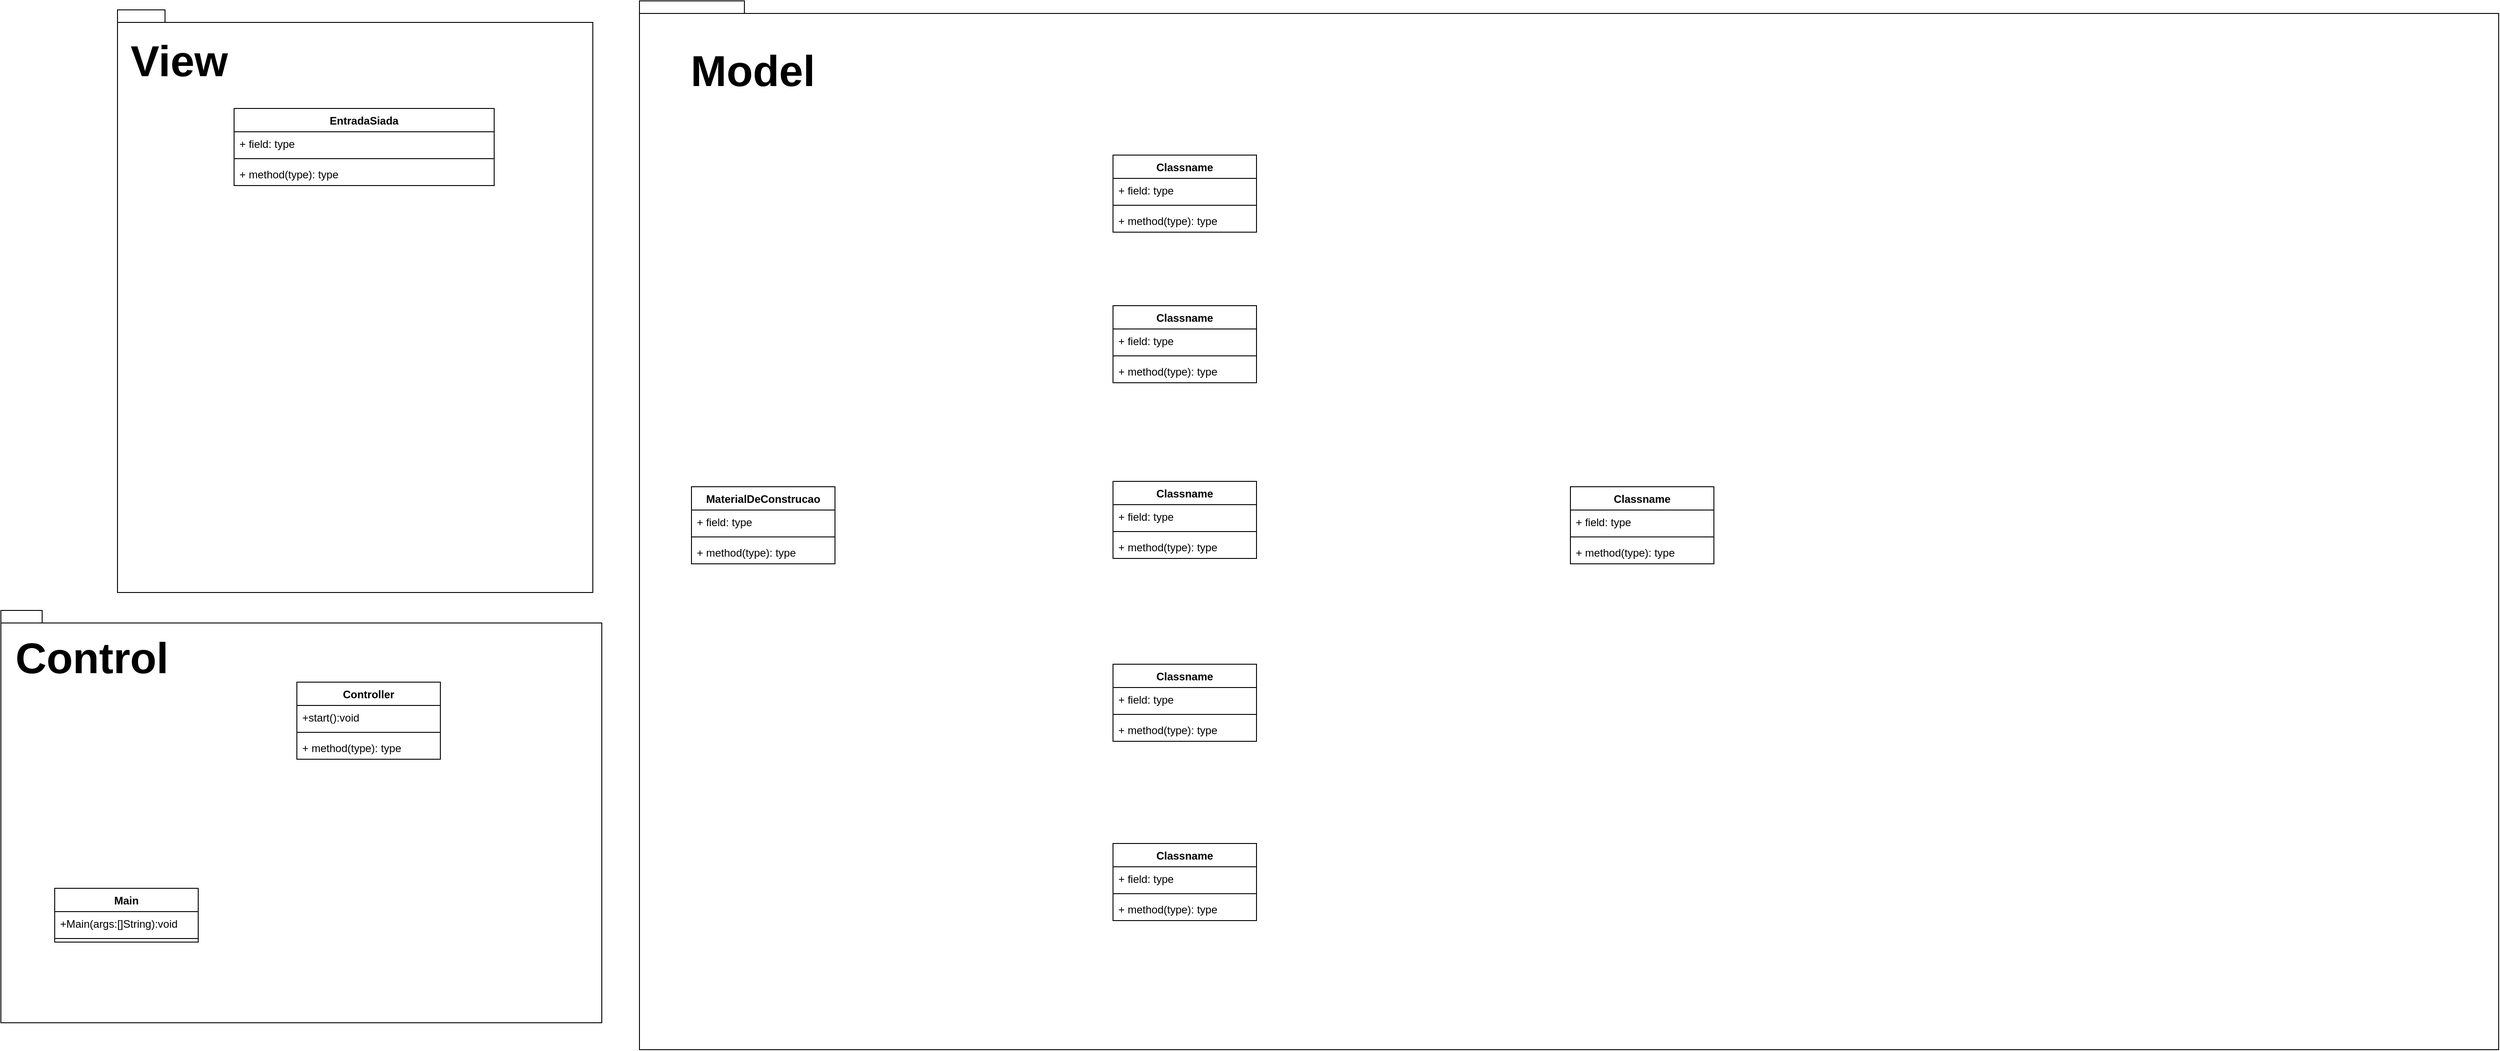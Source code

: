 <mxfile version="22.1.5" type="device">
  <diagram name="Página-1" id="f-H7xRL6MuobaMX1CjN7">
    <mxGraphModel dx="3385" dy="2724" grid="1" gridSize="10" guides="1" tooltips="1" connect="1" arrows="1" fold="1" page="1" pageScale="1" pageWidth="827" pageHeight="1169" math="0" shadow="0">
      <root>
        <mxCell id="0" />
        <mxCell id="1" parent="0" />
        <mxCell id="FgIPv6LBBM-AeR4nWs0Z-11" value="" style="group" vertex="1" connectable="0" parent="1">
          <mxGeometry x="110" y="60" width="670" height="460" as="geometry" />
        </mxCell>
        <mxCell id="FgIPv6LBBM-AeR4nWs0Z-1" value="" style="shape=folder;fontStyle=1;spacingTop=10;tabWidth=40;tabHeight=14;tabPosition=left;html=1;whiteSpace=wrap;" vertex="1" parent="FgIPv6LBBM-AeR4nWs0Z-11">
          <mxGeometry width="670" height="460" as="geometry" />
        </mxCell>
        <mxCell id="FgIPv6LBBM-AeR4nWs0Z-9" value="&lt;font style=&quot;font-size: 48px;&quot;&gt;Control&lt;/font&gt;" style="text;align=center;fontStyle=1;verticalAlign=middle;spacingLeft=3;spacingRight=3;strokeColor=none;rotatable=0;points=[[0,0.5],[1,0.5]];portConstraint=eastwest;html=1;" vertex="1" parent="FgIPv6LBBM-AeR4nWs0Z-11">
          <mxGeometry x="61" y="40" width="80" height="26" as="geometry" />
        </mxCell>
        <mxCell id="FgIPv6LBBM-AeR4nWs0Z-22" value="Controller" style="swimlane;fontStyle=1;align=center;verticalAlign=top;childLayout=stackLayout;horizontal=1;startSize=26;horizontalStack=0;resizeParent=1;resizeParentMax=0;resizeLast=0;collapsible=1;marginBottom=0;whiteSpace=wrap;html=1;" vertex="1" parent="FgIPv6LBBM-AeR4nWs0Z-11">
          <mxGeometry x="330" y="80" width="160" height="86" as="geometry" />
        </mxCell>
        <mxCell id="FgIPv6LBBM-AeR4nWs0Z-23" value="+start():void&amp;nbsp;" style="text;strokeColor=none;fillColor=none;align=left;verticalAlign=top;spacingLeft=4;spacingRight=4;overflow=hidden;rotatable=0;points=[[0,0.5],[1,0.5]];portConstraint=eastwest;whiteSpace=wrap;html=1;" vertex="1" parent="FgIPv6LBBM-AeR4nWs0Z-22">
          <mxGeometry y="26" width="160" height="26" as="geometry" />
        </mxCell>
        <mxCell id="FgIPv6LBBM-AeR4nWs0Z-24" value="" style="line;strokeWidth=1;fillColor=none;align=left;verticalAlign=middle;spacingTop=-1;spacingLeft=3;spacingRight=3;rotatable=0;labelPosition=right;points=[];portConstraint=eastwest;strokeColor=inherit;" vertex="1" parent="FgIPv6LBBM-AeR4nWs0Z-22">
          <mxGeometry y="52" width="160" height="8" as="geometry" />
        </mxCell>
        <mxCell id="FgIPv6LBBM-AeR4nWs0Z-25" value="+ method(type): type" style="text;strokeColor=none;fillColor=none;align=left;verticalAlign=top;spacingLeft=4;spacingRight=4;overflow=hidden;rotatable=0;points=[[0,0.5],[1,0.5]];portConstraint=eastwest;whiteSpace=wrap;html=1;" vertex="1" parent="FgIPv6LBBM-AeR4nWs0Z-22">
          <mxGeometry y="60" width="160" height="26" as="geometry" />
        </mxCell>
        <mxCell id="FgIPv6LBBM-AeR4nWs0Z-26" value="Main" style="swimlane;fontStyle=1;align=center;verticalAlign=top;childLayout=stackLayout;horizontal=1;startSize=26;horizontalStack=0;resizeParent=1;resizeParentMax=0;resizeLast=0;collapsible=1;marginBottom=0;whiteSpace=wrap;html=1;" vertex="1" parent="FgIPv6LBBM-AeR4nWs0Z-11">
          <mxGeometry x="60" y="310" width="160" height="60" as="geometry" />
        </mxCell>
        <mxCell id="FgIPv6LBBM-AeR4nWs0Z-27" value="+Main(args:[]String):void" style="text;strokeColor=none;fillColor=none;align=left;verticalAlign=top;spacingLeft=4;spacingRight=4;overflow=hidden;rotatable=0;points=[[0,0.5],[1,0.5]];portConstraint=eastwest;whiteSpace=wrap;html=1;" vertex="1" parent="FgIPv6LBBM-AeR4nWs0Z-26">
          <mxGeometry y="26" width="160" height="26" as="geometry" />
        </mxCell>
        <mxCell id="FgIPv6LBBM-AeR4nWs0Z-28" value="" style="line;strokeWidth=1;fillColor=none;align=left;verticalAlign=middle;spacingTop=-1;spacingLeft=3;spacingRight=3;rotatable=0;labelPosition=right;points=[];portConstraint=eastwest;strokeColor=inherit;" vertex="1" parent="FgIPv6LBBM-AeR4nWs0Z-26">
          <mxGeometry y="52" width="160" height="8" as="geometry" />
        </mxCell>
        <mxCell id="FgIPv6LBBM-AeR4nWs0Z-13" value="" style="group" vertex="1" connectable="0" parent="1">
          <mxGeometry x="240" y="-610" width="530" height="650" as="geometry" />
        </mxCell>
        <mxCell id="FgIPv6LBBM-AeR4nWs0Z-2" value="" style="shape=folder;fontStyle=1;spacingTop=10;tabWidth=40;tabHeight=14;tabPosition=left;html=1;whiteSpace=wrap;" vertex="1" parent="FgIPv6LBBM-AeR4nWs0Z-13">
          <mxGeometry width="530" height="650" as="geometry" />
        </mxCell>
        <mxCell id="FgIPv6LBBM-AeR4nWs0Z-8" value="&lt;font style=&quot;font-size: 48px;&quot;&gt;View&amp;nbsp;&lt;/font&gt;" style="text;align=center;fontStyle=1;verticalAlign=middle;spacingLeft=3;spacingRight=3;strokeColor=none;rotatable=0;points=[[0,0.5],[1,0.5]];portConstraint=eastwest;html=1;" vertex="1" parent="FgIPv6LBBM-AeR4nWs0Z-13">
          <mxGeometry x="35" y="44" width="80" height="26" as="geometry" />
        </mxCell>
        <mxCell id="FgIPv6LBBM-AeR4nWs0Z-4" value="EntradaSiada" style="swimlane;fontStyle=1;align=center;verticalAlign=top;childLayout=stackLayout;horizontal=1;startSize=26;horizontalStack=0;resizeParent=1;resizeParentMax=0;resizeLast=0;collapsible=1;marginBottom=0;whiteSpace=wrap;html=1;" vertex="1" parent="FgIPv6LBBM-AeR4nWs0Z-13">
          <mxGeometry x="130" y="110" width="290" height="86" as="geometry" />
        </mxCell>
        <mxCell id="FgIPv6LBBM-AeR4nWs0Z-5" value="+ field: type" style="text;strokeColor=none;fillColor=none;align=left;verticalAlign=top;spacingLeft=4;spacingRight=4;overflow=hidden;rotatable=0;points=[[0,0.5],[1,0.5]];portConstraint=eastwest;whiteSpace=wrap;html=1;" vertex="1" parent="FgIPv6LBBM-AeR4nWs0Z-4">
          <mxGeometry y="26" width="290" height="26" as="geometry" />
        </mxCell>
        <mxCell id="FgIPv6LBBM-AeR4nWs0Z-6" value="" style="line;strokeWidth=1;fillColor=none;align=left;verticalAlign=middle;spacingTop=-1;spacingLeft=3;spacingRight=3;rotatable=0;labelPosition=right;points=[];portConstraint=eastwest;strokeColor=inherit;" vertex="1" parent="FgIPv6LBBM-AeR4nWs0Z-4">
          <mxGeometry y="52" width="290" height="8" as="geometry" />
        </mxCell>
        <mxCell id="FgIPv6LBBM-AeR4nWs0Z-7" value="+ method(type): type" style="text;strokeColor=none;fillColor=none;align=left;verticalAlign=top;spacingLeft=4;spacingRight=4;overflow=hidden;rotatable=0;points=[[0,0.5],[1,0.5]];portConstraint=eastwest;whiteSpace=wrap;html=1;" vertex="1" parent="FgIPv6LBBM-AeR4nWs0Z-4">
          <mxGeometry y="60" width="290" height="26" as="geometry" />
        </mxCell>
        <mxCell id="FgIPv6LBBM-AeR4nWs0Z-16" value="" style="group" vertex="1" connectable="0" parent="1">
          <mxGeometry x="822" y="-620" width="2073" height="1170" as="geometry" />
        </mxCell>
        <mxCell id="FgIPv6LBBM-AeR4nWs0Z-3" value="" style="shape=folder;fontStyle=1;spacingTop=10;tabWidth=40;tabHeight=14;tabPosition=left;html=1;whiteSpace=wrap;" vertex="1" parent="FgIPv6LBBM-AeR4nWs0Z-16">
          <mxGeometry width="2073" height="1170" as="geometry" />
        </mxCell>
        <mxCell id="FgIPv6LBBM-AeR4nWs0Z-10" value="&lt;font style=&quot;font-size: 48px;&quot;&gt;Model&lt;/font&gt;" style="text;align=center;fontStyle=1;verticalAlign=middle;spacingLeft=3;spacingRight=3;strokeColor=none;rotatable=0;points=[[0,0.5],[1,0.5]];portConstraint=eastwest;html=1;" vertex="1" parent="FgIPv6LBBM-AeR4nWs0Z-16">
          <mxGeometry x="80.171" y="63.818" width="91.624" height="27.655" as="geometry" />
        </mxCell>
        <mxCell id="FgIPv6LBBM-AeR4nWs0Z-18" value="MaterialDeConstrucao" style="swimlane;fontStyle=1;align=center;verticalAlign=top;childLayout=stackLayout;horizontal=1;startSize=26;horizontalStack=0;resizeParent=1;resizeParentMax=0;resizeLast=0;collapsible=1;marginBottom=0;whiteSpace=wrap;html=1;" vertex="1" parent="FgIPv6LBBM-AeR4nWs0Z-16">
          <mxGeometry x="58" y="542" width="160" height="86" as="geometry" />
        </mxCell>
        <mxCell id="FgIPv6LBBM-AeR4nWs0Z-19" value="+ field: type" style="text;strokeColor=none;fillColor=none;align=left;verticalAlign=top;spacingLeft=4;spacingRight=4;overflow=hidden;rotatable=0;points=[[0,0.5],[1,0.5]];portConstraint=eastwest;whiteSpace=wrap;html=1;" vertex="1" parent="FgIPv6LBBM-AeR4nWs0Z-18">
          <mxGeometry y="26" width="160" height="26" as="geometry" />
        </mxCell>
        <mxCell id="FgIPv6LBBM-AeR4nWs0Z-20" value="" style="line;strokeWidth=1;fillColor=none;align=left;verticalAlign=middle;spacingTop=-1;spacingLeft=3;spacingRight=3;rotatable=0;labelPosition=right;points=[];portConstraint=eastwest;strokeColor=inherit;" vertex="1" parent="FgIPv6LBBM-AeR4nWs0Z-18">
          <mxGeometry y="52" width="160" height="8" as="geometry" />
        </mxCell>
        <mxCell id="FgIPv6LBBM-AeR4nWs0Z-21" value="+ method(type): type" style="text;strokeColor=none;fillColor=none;align=left;verticalAlign=top;spacingLeft=4;spacingRight=4;overflow=hidden;rotatable=0;points=[[0,0.5],[1,0.5]];portConstraint=eastwest;whiteSpace=wrap;html=1;" vertex="1" parent="FgIPv6LBBM-AeR4nWs0Z-18">
          <mxGeometry y="60" width="160" height="26" as="geometry" />
        </mxCell>
        <mxCell id="FgIPv6LBBM-AeR4nWs0Z-30" value="Classname" style="swimlane;fontStyle=1;align=center;verticalAlign=top;childLayout=stackLayout;horizontal=1;startSize=26;horizontalStack=0;resizeParent=1;resizeParentMax=0;resizeLast=0;collapsible=1;marginBottom=0;whiteSpace=wrap;html=1;" vertex="1" parent="FgIPv6LBBM-AeR4nWs0Z-16">
          <mxGeometry x="528" y="172" width="160" height="86" as="geometry" />
        </mxCell>
        <mxCell id="FgIPv6LBBM-AeR4nWs0Z-31" value="+ field: type" style="text;strokeColor=none;fillColor=none;align=left;verticalAlign=top;spacingLeft=4;spacingRight=4;overflow=hidden;rotatable=0;points=[[0,0.5],[1,0.5]];portConstraint=eastwest;whiteSpace=wrap;html=1;" vertex="1" parent="FgIPv6LBBM-AeR4nWs0Z-30">
          <mxGeometry y="26" width="160" height="26" as="geometry" />
        </mxCell>
        <mxCell id="FgIPv6LBBM-AeR4nWs0Z-32" value="" style="line;strokeWidth=1;fillColor=none;align=left;verticalAlign=middle;spacingTop=-1;spacingLeft=3;spacingRight=3;rotatable=0;labelPosition=right;points=[];portConstraint=eastwest;strokeColor=inherit;" vertex="1" parent="FgIPv6LBBM-AeR4nWs0Z-30">
          <mxGeometry y="52" width="160" height="8" as="geometry" />
        </mxCell>
        <mxCell id="FgIPv6LBBM-AeR4nWs0Z-33" value="+ method(type): type" style="text;strokeColor=none;fillColor=none;align=left;verticalAlign=top;spacingLeft=4;spacingRight=4;overflow=hidden;rotatable=0;points=[[0,0.5],[1,0.5]];portConstraint=eastwest;whiteSpace=wrap;html=1;" vertex="1" parent="FgIPv6LBBM-AeR4nWs0Z-30">
          <mxGeometry y="60" width="160" height="26" as="geometry" />
        </mxCell>
        <mxCell id="FgIPv6LBBM-AeR4nWs0Z-34" value="Classname" style="swimlane;fontStyle=1;align=center;verticalAlign=top;childLayout=stackLayout;horizontal=1;startSize=26;horizontalStack=0;resizeParent=1;resizeParentMax=0;resizeLast=0;collapsible=1;marginBottom=0;whiteSpace=wrap;html=1;" vertex="1" parent="FgIPv6LBBM-AeR4nWs0Z-16">
          <mxGeometry x="528" y="340" width="160" height="86" as="geometry" />
        </mxCell>
        <mxCell id="FgIPv6LBBM-AeR4nWs0Z-35" value="+ field: type" style="text;strokeColor=none;fillColor=none;align=left;verticalAlign=top;spacingLeft=4;spacingRight=4;overflow=hidden;rotatable=0;points=[[0,0.5],[1,0.5]];portConstraint=eastwest;whiteSpace=wrap;html=1;" vertex="1" parent="FgIPv6LBBM-AeR4nWs0Z-34">
          <mxGeometry y="26" width="160" height="26" as="geometry" />
        </mxCell>
        <mxCell id="FgIPv6LBBM-AeR4nWs0Z-36" value="" style="line;strokeWidth=1;fillColor=none;align=left;verticalAlign=middle;spacingTop=-1;spacingLeft=3;spacingRight=3;rotatable=0;labelPosition=right;points=[];portConstraint=eastwest;strokeColor=inherit;" vertex="1" parent="FgIPv6LBBM-AeR4nWs0Z-34">
          <mxGeometry y="52" width="160" height="8" as="geometry" />
        </mxCell>
        <mxCell id="FgIPv6LBBM-AeR4nWs0Z-37" value="+ method(type): type" style="text;strokeColor=none;fillColor=none;align=left;verticalAlign=top;spacingLeft=4;spacingRight=4;overflow=hidden;rotatable=0;points=[[0,0.5],[1,0.5]];portConstraint=eastwest;whiteSpace=wrap;html=1;" vertex="1" parent="FgIPv6LBBM-AeR4nWs0Z-34">
          <mxGeometry y="60" width="160" height="26" as="geometry" />
        </mxCell>
        <mxCell id="FgIPv6LBBM-AeR4nWs0Z-38" value="Classname" style="swimlane;fontStyle=1;align=center;verticalAlign=top;childLayout=stackLayout;horizontal=1;startSize=26;horizontalStack=0;resizeParent=1;resizeParentMax=0;resizeLast=0;collapsible=1;marginBottom=0;whiteSpace=wrap;html=1;" vertex="1" parent="FgIPv6LBBM-AeR4nWs0Z-16">
          <mxGeometry x="528" y="536" width="160" height="86" as="geometry" />
        </mxCell>
        <mxCell id="FgIPv6LBBM-AeR4nWs0Z-39" value="+ field: type" style="text;strokeColor=none;fillColor=none;align=left;verticalAlign=top;spacingLeft=4;spacingRight=4;overflow=hidden;rotatable=0;points=[[0,0.5],[1,0.5]];portConstraint=eastwest;whiteSpace=wrap;html=1;" vertex="1" parent="FgIPv6LBBM-AeR4nWs0Z-38">
          <mxGeometry y="26" width="160" height="26" as="geometry" />
        </mxCell>
        <mxCell id="FgIPv6LBBM-AeR4nWs0Z-40" value="" style="line;strokeWidth=1;fillColor=none;align=left;verticalAlign=middle;spacingTop=-1;spacingLeft=3;spacingRight=3;rotatable=0;labelPosition=right;points=[];portConstraint=eastwest;strokeColor=inherit;" vertex="1" parent="FgIPv6LBBM-AeR4nWs0Z-38">
          <mxGeometry y="52" width="160" height="8" as="geometry" />
        </mxCell>
        <mxCell id="FgIPv6LBBM-AeR4nWs0Z-41" value="+ method(type): type" style="text;strokeColor=none;fillColor=none;align=left;verticalAlign=top;spacingLeft=4;spacingRight=4;overflow=hidden;rotatable=0;points=[[0,0.5],[1,0.5]];portConstraint=eastwest;whiteSpace=wrap;html=1;" vertex="1" parent="FgIPv6LBBM-AeR4nWs0Z-38">
          <mxGeometry y="60" width="160" height="26" as="geometry" />
        </mxCell>
        <mxCell id="FgIPv6LBBM-AeR4nWs0Z-42" value="Classname" style="swimlane;fontStyle=1;align=center;verticalAlign=top;childLayout=stackLayout;horizontal=1;startSize=26;horizontalStack=0;resizeParent=1;resizeParentMax=0;resizeLast=0;collapsible=1;marginBottom=0;whiteSpace=wrap;html=1;" vertex="1" parent="FgIPv6LBBM-AeR4nWs0Z-16">
          <mxGeometry x="528" y="740" width="160" height="86" as="geometry" />
        </mxCell>
        <mxCell id="FgIPv6LBBM-AeR4nWs0Z-43" value="+ field: type" style="text;strokeColor=none;fillColor=none;align=left;verticalAlign=top;spacingLeft=4;spacingRight=4;overflow=hidden;rotatable=0;points=[[0,0.5],[1,0.5]];portConstraint=eastwest;whiteSpace=wrap;html=1;" vertex="1" parent="FgIPv6LBBM-AeR4nWs0Z-42">
          <mxGeometry y="26" width="160" height="26" as="geometry" />
        </mxCell>
        <mxCell id="FgIPv6LBBM-AeR4nWs0Z-44" value="" style="line;strokeWidth=1;fillColor=none;align=left;verticalAlign=middle;spacingTop=-1;spacingLeft=3;spacingRight=3;rotatable=0;labelPosition=right;points=[];portConstraint=eastwest;strokeColor=inherit;" vertex="1" parent="FgIPv6LBBM-AeR4nWs0Z-42">
          <mxGeometry y="52" width="160" height="8" as="geometry" />
        </mxCell>
        <mxCell id="FgIPv6LBBM-AeR4nWs0Z-45" value="+ method(type): type" style="text;strokeColor=none;fillColor=none;align=left;verticalAlign=top;spacingLeft=4;spacingRight=4;overflow=hidden;rotatable=0;points=[[0,0.5],[1,0.5]];portConstraint=eastwest;whiteSpace=wrap;html=1;" vertex="1" parent="FgIPv6LBBM-AeR4nWs0Z-42">
          <mxGeometry y="60" width="160" height="26" as="geometry" />
        </mxCell>
        <mxCell id="FgIPv6LBBM-AeR4nWs0Z-46" value="Classname" style="swimlane;fontStyle=1;align=center;verticalAlign=top;childLayout=stackLayout;horizontal=1;startSize=26;horizontalStack=0;resizeParent=1;resizeParentMax=0;resizeLast=0;collapsible=1;marginBottom=0;whiteSpace=wrap;html=1;" vertex="1" parent="FgIPv6LBBM-AeR4nWs0Z-16">
          <mxGeometry x="528" y="940" width="160" height="86" as="geometry" />
        </mxCell>
        <mxCell id="FgIPv6LBBM-AeR4nWs0Z-47" value="+ field: type" style="text;strokeColor=none;fillColor=none;align=left;verticalAlign=top;spacingLeft=4;spacingRight=4;overflow=hidden;rotatable=0;points=[[0,0.5],[1,0.5]];portConstraint=eastwest;whiteSpace=wrap;html=1;" vertex="1" parent="FgIPv6LBBM-AeR4nWs0Z-46">
          <mxGeometry y="26" width="160" height="26" as="geometry" />
        </mxCell>
        <mxCell id="FgIPv6LBBM-AeR4nWs0Z-48" value="" style="line;strokeWidth=1;fillColor=none;align=left;verticalAlign=middle;spacingTop=-1;spacingLeft=3;spacingRight=3;rotatable=0;labelPosition=right;points=[];portConstraint=eastwest;strokeColor=inherit;" vertex="1" parent="FgIPv6LBBM-AeR4nWs0Z-46">
          <mxGeometry y="52" width="160" height="8" as="geometry" />
        </mxCell>
        <mxCell id="FgIPv6LBBM-AeR4nWs0Z-49" value="+ method(type): type" style="text;strokeColor=none;fillColor=none;align=left;verticalAlign=top;spacingLeft=4;spacingRight=4;overflow=hidden;rotatable=0;points=[[0,0.5],[1,0.5]];portConstraint=eastwest;whiteSpace=wrap;html=1;" vertex="1" parent="FgIPv6LBBM-AeR4nWs0Z-46">
          <mxGeometry y="60" width="160" height="26" as="geometry" />
        </mxCell>
        <mxCell id="FgIPv6LBBM-AeR4nWs0Z-50" value="Classname" style="swimlane;fontStyle=1;align=center;verticalAlign=top;childLayout=stackLayout;horizontal=1;startSize=26;horizontalStack=0;resizeParent=1;resizeParentMax=0;resizeLast=0;collapsible=1;marginBottom=0;whiteSpace=wrap;html=1;" vertex="1" parent="FgIPv6LBBM-AeR4nWs0Z-16">
          <mxGeometry x="1038" y="542" width="160" height="86" as="geometry" />
        </mxCell>
        <mxCell id="FgIPv6LBBM-AeR4nWs0Z-51" value="+ field: type" style="text;strokeColor=none;fillColor=none;align=left;verticalAlign=top;spacingLeft=4;spacingRight=4;overflow=hidden;rotatable=0;points=[[0,0.5],[1,0.5]];portConstraint=eastwest;whiteSpace=wrap;html=1;" vertex="1" parent="FgIPv6LBBM-AeR4nWs0Z-50">
          <mxGeometry y="26" width="160" height="26" as="geometry" />
        </mxCell>
        <mxCell id="FgIPv6LBBM-AeR4nWs0Z-52" value="" style="line;strokeWidth=1;fillColor=none;align=left;verticalAlign=middle;spacingTop=-1;spacingLeft=3;spacingRight=3;rotatable=0;labelPosition=right;points=[];portConstraint=eastwest;strokeColor=inherit;" vertex="1" parent="FgIPv6LBBM-AeR4nWs0Z-50">
          <mxGeometry y="52" width="160" height="8" as="geometry" />
        </mxCell>
        <mxCell id="FgIPv6LBBM-AeR4nWs0Z-53" value="+ method(type): type" style="text;strokeColor=none;fillColor=none;align=left;verticalAlign=top;spacingLeft=4;spacingRight=4;overflow=hidden;rotatable=0;points=[[0,0.5],[1,0.5]];portConstraint=eastwest;whiteSpace=wrap;html=1;" vertex="1" parent="FgIPv6LBBM-AeR4nWs0Z-50">
          <mxGeometry y="60" width="160" height="26" as="geometry" />
        </mxCell>
      </root>
    </mxGraphModel>
  </diagram>
</mxfile>
